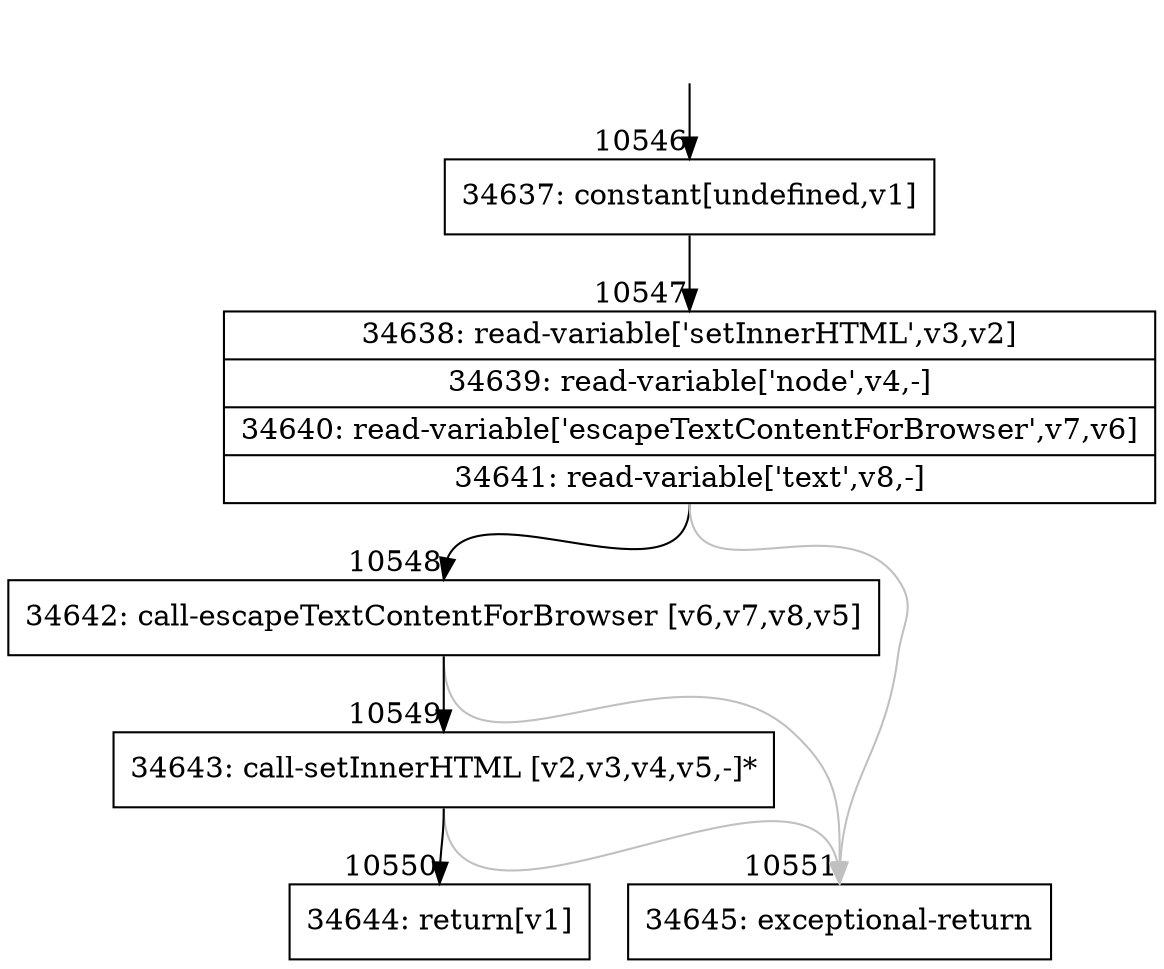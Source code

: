 digraph {
rankdir="TD"
BB_entry802[shape=none,label=""];
BB_entry802 -> BB10546 [tailport=s, headport=n, headlabel="    10546"]
BB10546 [shape=record label="{34637: constant[undefined,v1]}" ] 
BB10546 -> BB10547 [tailport=s, headport=n, headlabel="      10547"]
BB10547 [shape=record label="{34638: read-variable['setInnerHTML',v3,v2]|34639: read-variable['node',v4,-]|34640: read-variable['escapeTextContentForBrowser',v7,v6]|34641: read-variable['text',v8,-]}" ] 
BB10547 -> BB10548 [tailport=s, headport=n, headlabel="      10548"]
BB10547 -> BB10551 [tailport=s, headport=n, color=gray, headlabel="      10551"]
BB10548 [shape=record label="{34642: call-escapeTextContentForBrowser [v6,v7,v8,v5]}" ] 
BB10548 -> BB10549 [tailport=s, headport=n, headlabel="      10549"]
BB10548 -> BB10551 [tailport=s, headport=n, color=gray]
BB10549 [shape=record label="{34643: call-setInnerHTML [v2,v3,v4,v5,-]*}" ] 
BB10549 -> BB10550 [tailport=s, headport=n, headlabel="      10550"]
BB10549 -> BB10551 [tailport=s, headport=n, color=gray]
BB10550 [shape=record label="{34644: return[v1]}" ] 
BB10551 [shape=record label="{34645: exceptional-return}" ] 
//#$~ 19026
}
